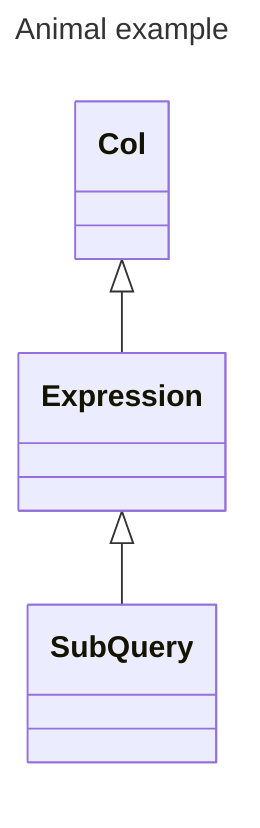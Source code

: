 ---
title: Animal example
---
classDiagram

    class Col {
    }

    class Expression {
    }

    class SubQuery {
    }

    Expression <|-- SubQuery
    Col <|-- Expression


    %% <!-- note "From Duck till Zebra"
    %% Animal <|-- Duck
    %% note for Duck "can fly\ncan swim\ncan dive\ncan help in debugging"
    %% Animal <|-- Fish
    %% Animal <|-- Zebra
    %% Animal : +int age
    %% Animal : +String gender
    %% Animal: +isMammal()
    %% Animal: +mate()
    %% class Duck{
    %%     +String beakColor
    %%     +swim()
    %%     +quack()
    %% }
    %% class Fish{
    %%     -int sizeInFeet
    %%     -canEat()
    %% }
    %% class Zebra{
    %%     +bool is_wild
    %%     +run()
    %% } -->